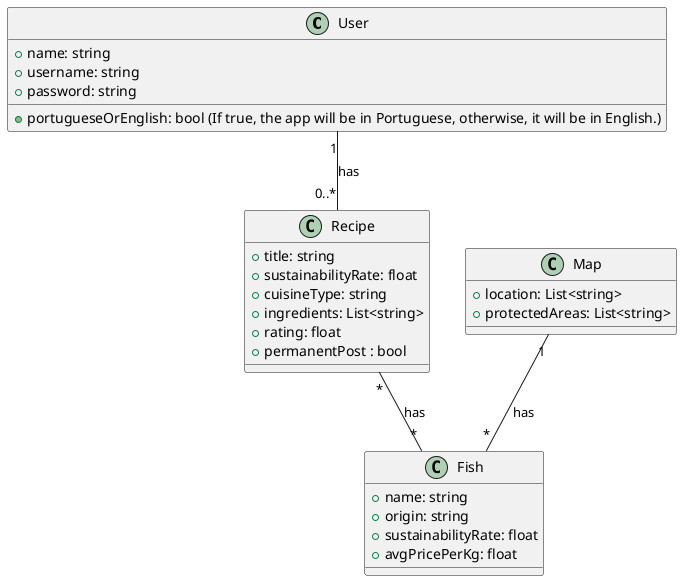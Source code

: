@startuml domain modeling

class User {
    + name: string
    + username: string
    + password: string
    + portugueseOrEnglish: bool (If true, the app will be in Portuguese, otherwise, it will be in English.)
}

class Recipe {
    + title: string
    + sustainabilityRate: float
    + cuisineType: string
    + ingredients: List<string>
    + rating: float
    + permanentPost : bool
}


class Fish {
    + name: string
    + origin: string
    + sustainabilityRate: float
    + avgPricePerKg: float
}

class Map {
    + location: List<string>
    + protectedAreas: List<string>
}


User "1" -- "0..*" Recipe : has
Map "1" -- "*" Fish : has
Recipe "*" -- "*" Fish : has
@enduml

